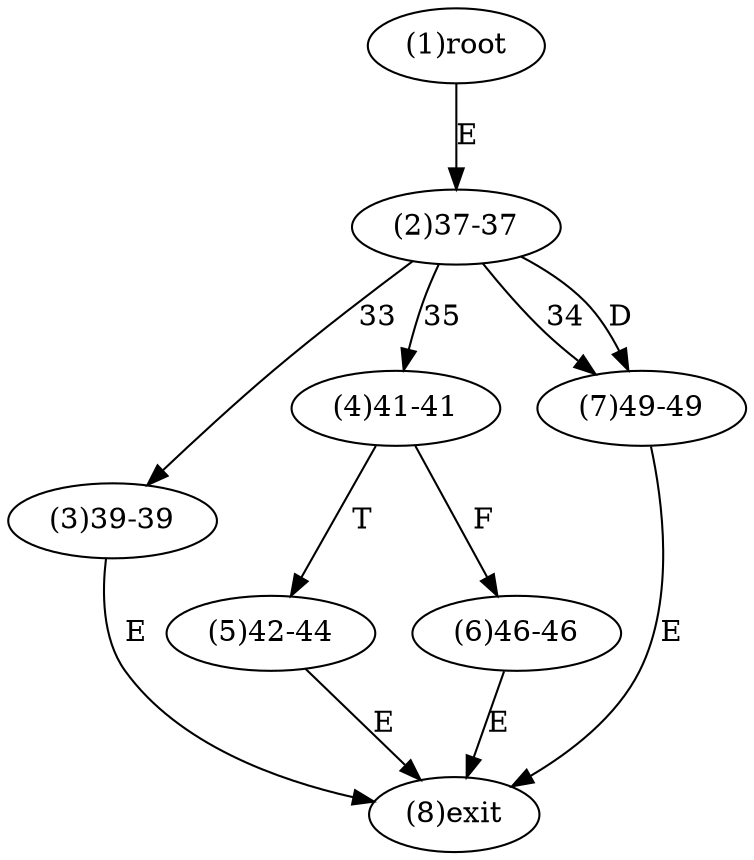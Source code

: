 digraph "" { 
1[ label="(1)root"];
2[ label="(2)37-37"];
3[ label="(3)39-39"];
4[ label="(4)41-41"];
5[ label="(5)42-44"];
6[ label="(6)46-46"];
7[ label="(7)49-49"];
8[ label="(8)exit"];
1->2[ label="E"];
2->3[ label="33"];
2->7[ label="34"];
2->4[ label="35"];
2->7[ label="D"];
3->8[ label="E"];
4->6[ label="F"];
4->5[ label="T"];
5->8[ label="E"];
6->8[ label="E"];
7->8[ label="E"];
}